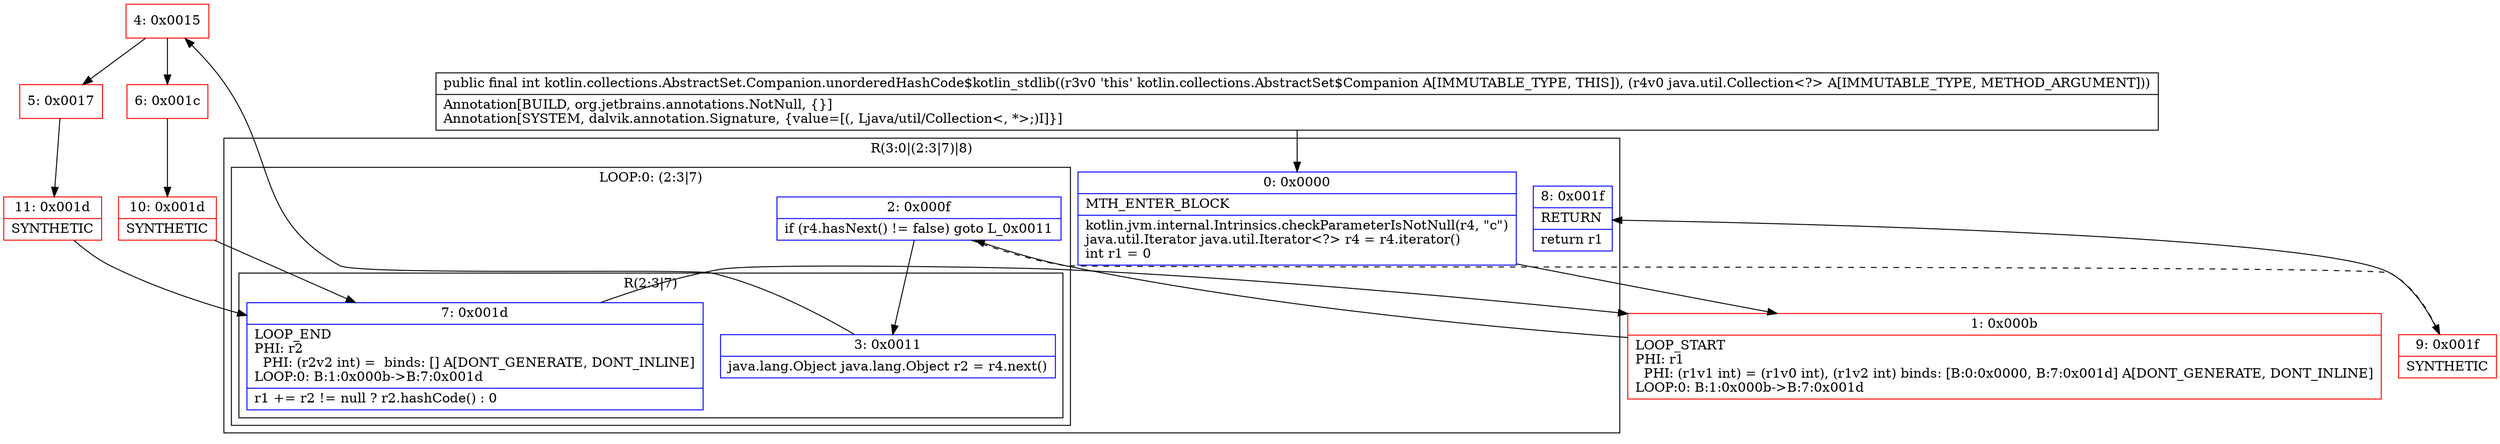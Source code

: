 digraph "CFG forkotlin.collections.AbstractSet.Companion.unorderedHashCode$kotlin_stdlib(Ljava\/util\/Collection;)I" {
subgraph cluster_Region_1985762967 {
label = "R(3:0|(2:3|7)|8)";
node [shape=record,color=blue];
Node_0 [shape=record,label="{0\:\ 0x0000|MTH_ENTER_BLOCK\l|kotlin.jvm.internal.Intrinsics.checkParameterIsNotNull(r4, \"c\")\ljava.util.Iterator java.util.Iterator\<?\> r4 = r4.iterator()\lint r1 = 0\l}"];
subgraph cluster_LoopRegion_239500487 {
label = "LOOP:0: (2:3|7)";
node [shape=record,color=blue];
Node_2 [shape=record,label="{2\:\ 0x000f|if (r4.hasNext() != false) goto L_0x0011\l}"];
subgraph cluster_Region_327367919 {
label = "R(2:3|7)";
node [shape=record,color=blue];
Node_3 [shape=record,label="{3\:\ 0x0011|java.lang.Object java.lang.Object r2 = r4.next()\l}"];
Node_7 [shape=record,label="{7\:\ 0x001d|LOOP_END\lPHI: r2 \l  PHI: (r2v2 int) =  binds: [] A[DONT_GENERATE, DONT_INLINE]\lLOOP:0: B:1:0x000b\-\>B:7:0x001d\l|r1 += r2 != null ? r2.hashCode() : 0\l}"];
}
}
Node_8 [shape=record,label="{8\:\ 0x001f|RETURN\l|return r1\l}"];
}
Node_1 [shape=record,color=red,label="{1\:\ 0x000b|LOOP_START\lPHI: r1 \l  PHI: (r1v1 int) = (r1v0 int), (r1v2 int) binds: [B:0:0x0000, B:7:0x001d] A[DONT_GENERATE, DONT_INLINE]\lLOOP:0: B:1:0x000b\-\>B:7:0x001d\l}"];
Node_4 [shape=record,color=red,label="{4\:\ 0x0015}"];
Node_5 [shape=record,color=red,label="{5\:\ 0x0017}"];
Node_6 [shape=record,color=red,label="{6\:\ 0x001c}"];
Node_9 [shape=record,color=red,label="{9\:\ 0x001f|SYNTHETIC\l}"];
Node_10 [shape=record,color=red,label="{10\:\ 0x001d|SYNTHETIC\l}"];
Node_11 [shape=record,color=red,label="{11\:\ 0x001d|SYNTHETIC\l}"];
MethodNode[shape=record,label="{public final int kotlin.collections.AbstractSet.Companion.unorderedHashCode$kotlin_stdlib((r3v0 'this' kotlin.collections.AbstractSet$Companion A[IMMUTABLE_TYPE, THIS]), (r4v0 java.util.Collection\<?\> A[IMMUTABLE_TYPE, METHOD_ARGUMENT]))  | Annotation[BUILD, org.jetbrains.annotations.NotNull, \{\}]\lAnnotation[SYSTEM, dalvik.annotation.Signature, \{value=[(, Ljava\/util\/Collection\<, *\>;)I]\}]\l}"];
MethodNode -> Node_0;
Node_0 -> Node_1;
Node_2 -> Node_3;
Node_2 -> Node_9[style=dashed];
Node_3 -> Node_4;
Node_7 -> Node_1;
Node_1 -> Node_2;
Node_4 -> Node_5;
Node_4 -> Node_6;
Node_5 -> Node_11;
Node_6 -> Node_10;
Node_9 -> Node_8;
Node_10 -> Node_7;
Node_11 -> Node_7;
}

